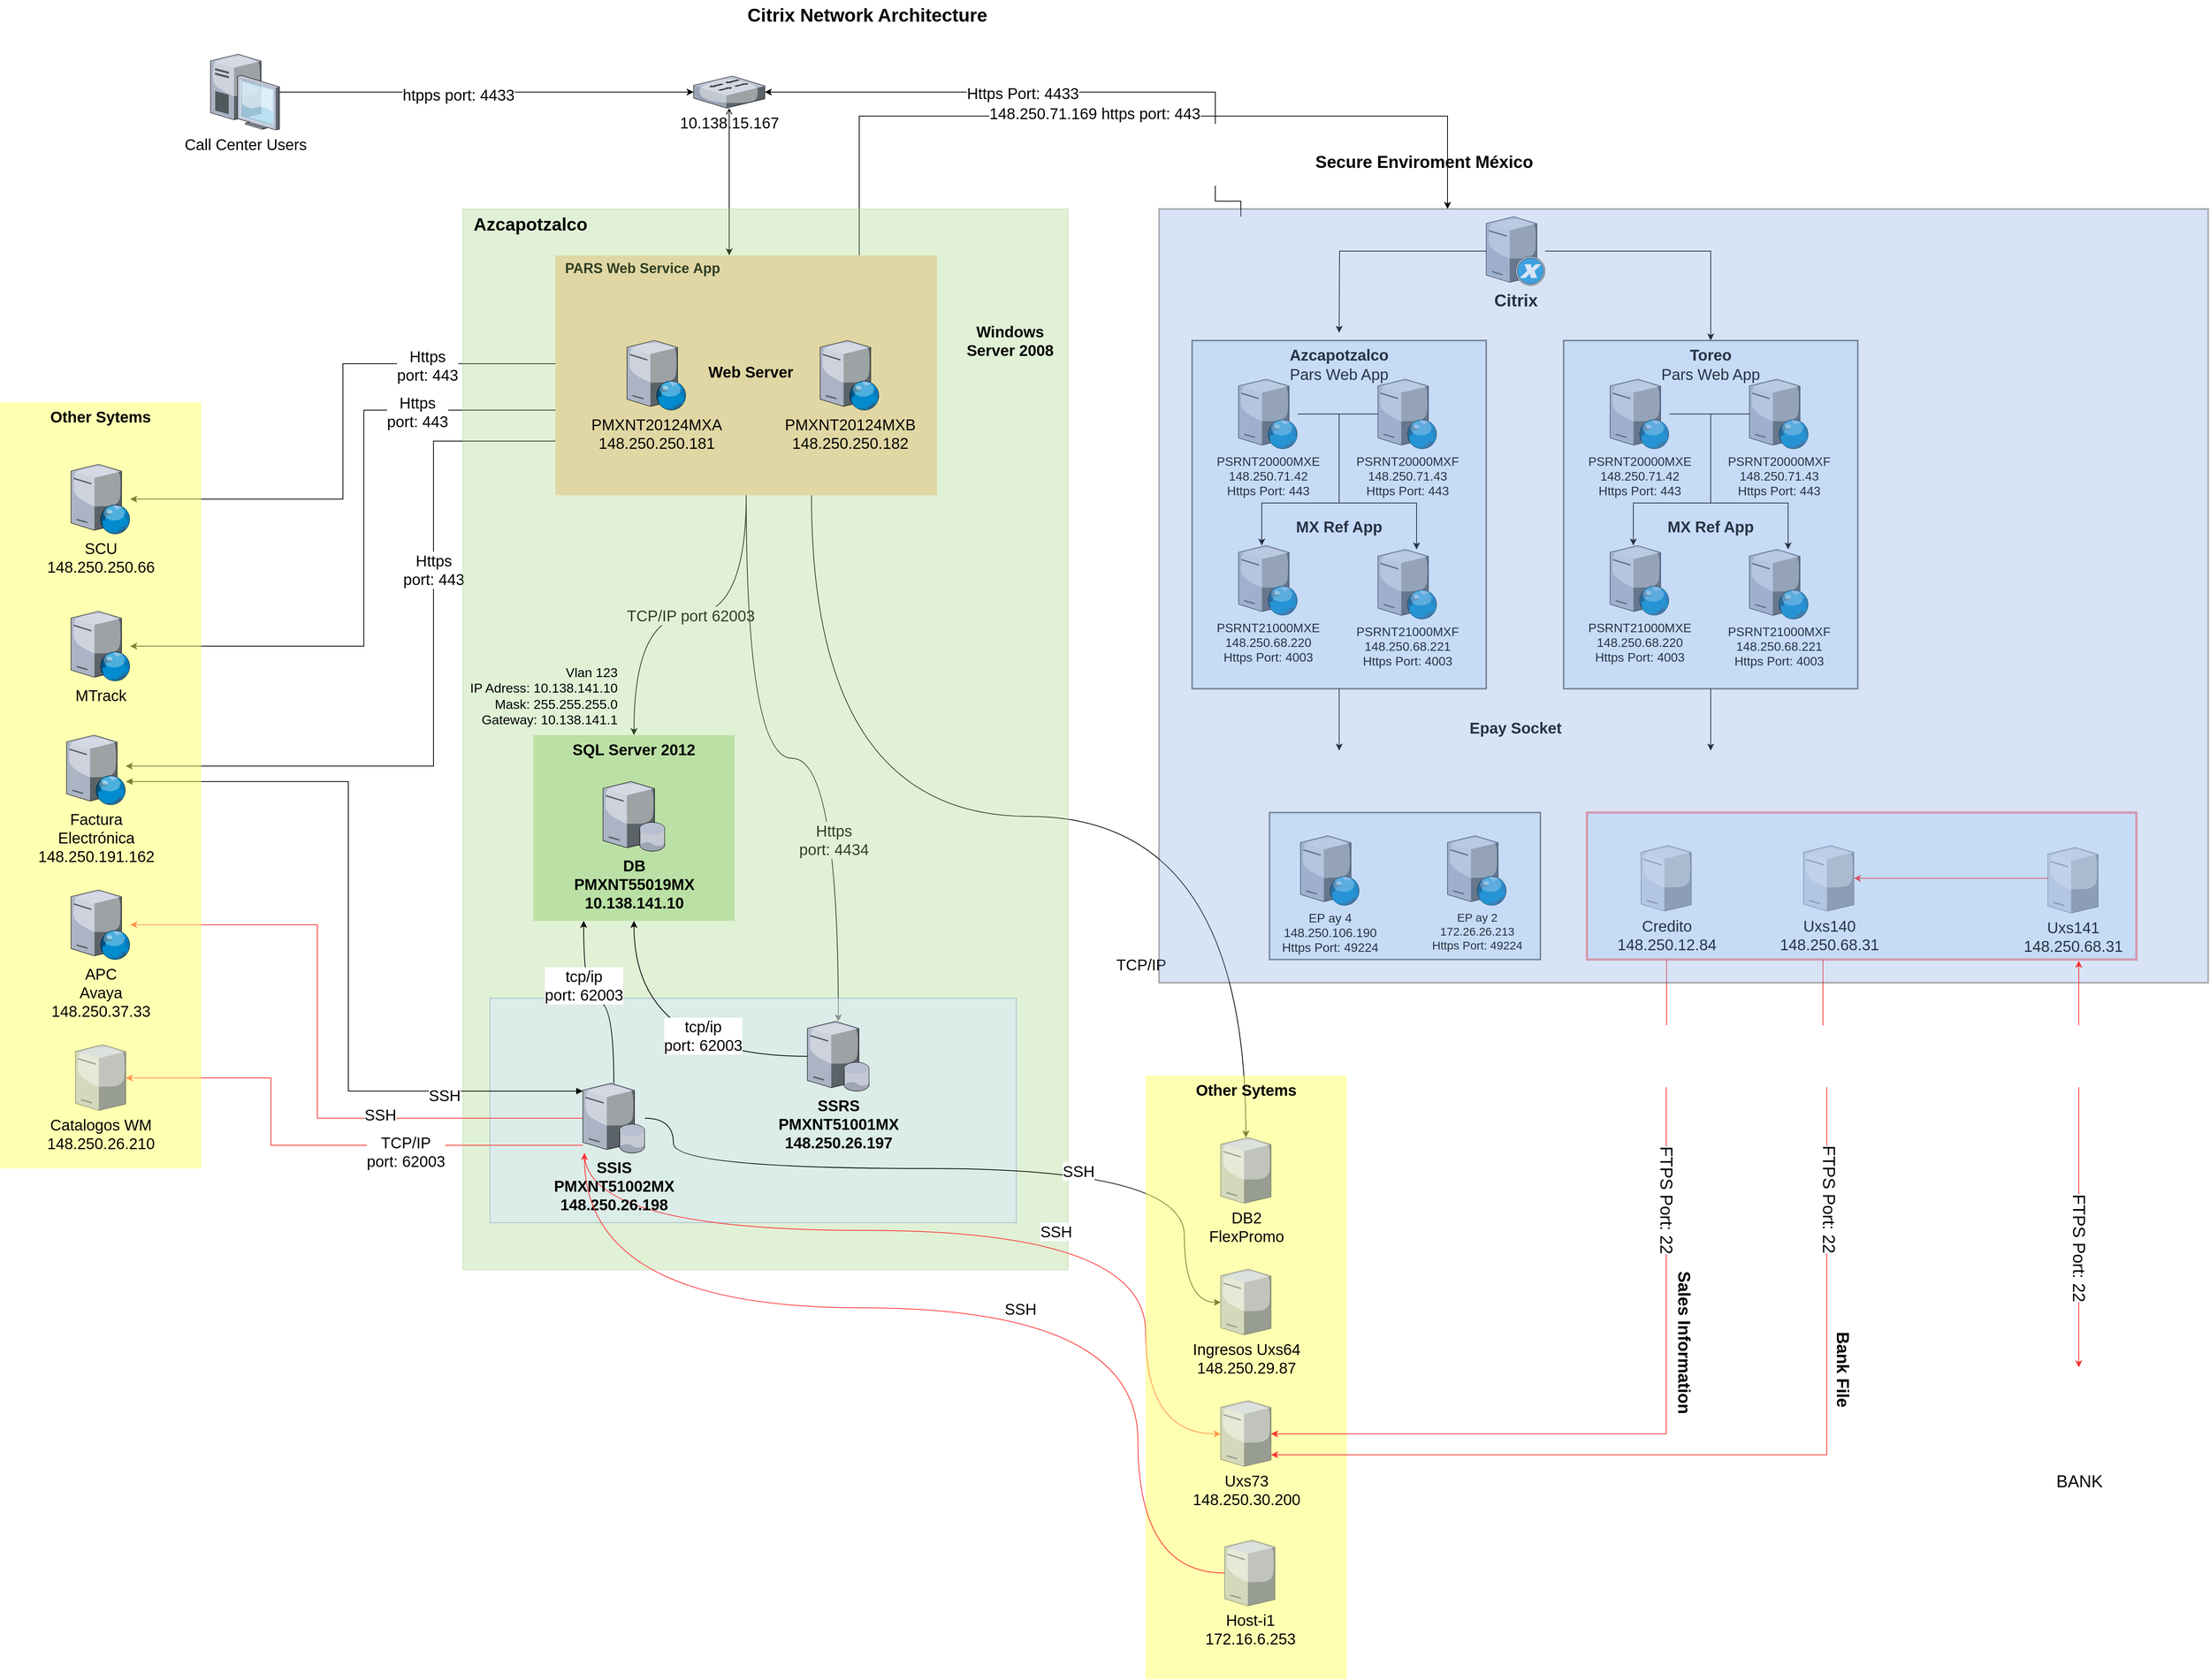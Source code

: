<mxfile version="13.7.1" type="github">
  <diagram name="Page-1" id="e3a06f82-3646-2815-327d-82caf3d4e204">
    <mxGraphModel dx="3829.5" dy="1160" grid="1" gridSize="10" guides="1" tooltips="1" connect="1" arrows="1" fold="1" page="1" pageScale="1.5" pageWidth="1169" pageHeight="826" background="none" math="0" shadow="0">
      <root>
        <mxCell id="0" style=";html=1;" />
        <mxCell id="1" style=";html=1;" parent="0" />
        <mxCell id="NW1HPPaaWauUturvedQY-13" value="TCP/IP port 62003" style="edgeStyle=orthogonalEdgeStyle;orthogonalLoop=1;jettySize=auto;html=1;fontSize=20;curved=1;" edge="1" parent="1" source="6a7d8f32e03d9370-61" target="NW1HPPaaWauUturvedQY-11">
          <mxGeometry relative="1" as="geometry" />
        </mxCell>
        <mxCell id="NW1HPPaaWauUturvedQY-23" style="edgeStyle=orthogonalEdgeStyle;curved=1;orthogonalLoop=1;jettySize=auto;html=1;fontSize=20;" edge="1" parent="1" source="6a7d8f32e03d9370-61" target="NW1HPPaaWauUturvedQY-17">
          <mxGeometry relative="1" as="geometry" />
        </mxCell>
        <mxCell id="NW1HPPaaWauUturvedQY-57" value="Https&lt;br&gt;port: 4434" style="edgeLabel;html=1;align=center;verticalAlign=middle;resizable=0;points=[];fontSize=20;" vertex="1" connectable="0" parent="NW1HPPaaWauUturvedQY-23">
          <mxGeometry x="0.41" y="-6" relative="1" as="geometry">
            <mxPoint as="offset" />
          </mxGeometry>
        </mxCell>
        <mxCell id="NW1HPPaaWauUturvedQY-29" style="edgeStyle=orthogonalEdgeStyle;curved=1;orthogonalLoop=1;jettySize=auto;html=1;fontSize=20;exitX=0.671;exitY=1;exitDx=0;exitDy=0;exitPerimeter=0;" edge="1" parent="1" source="6a7d8f32e03d9370-61" target="NW1HPPaaWauUturvedQY-25">
          <mxGeometry relative="1" as="geometry" />
        </mxCell>
        <mxCell id="NW1HPPaaWauUturvedQY-33" value="TCP/IP" style="edgeLabel;html=1;align=center;verticalAlign=middle;resizable=0;points=[];fontSize=20;" vertex="1" connectable="0" parent="NW1HPPaaWauUturvedQY-29">
          <mxGeometry x="0.208" y="-31" relative="1" as="geometry">
            <mxPoint y="160" as="offset" />
          </mxGeometry>
        </mxCell>
        <mxCell id="NW1HPPaaWauUturvedQY-45" style="edgeStyle=orthogonalEdgeStyle;orthogonalLoop=1;jettySize=auto;html=1;fontSize=20;rounded=0;" edge="1" parent="1" source="6a7d8f32e03d9370-61" target="NW1HPPaaWauUturvedQY-39">
          <mxGeometry relative="1" as="geometry">
            <Array as="points">
              <mxPoint x="253" y="500" />
              <mxPoint x="253" y="675" />
            </Array>
          </mxGeometry>
        </mxCell>
        <mxCell id="NW1HPPaaWauUturvedQY-54" value="Https&lt;br&gt;port: 443" style="edgeLabel;html=1;align=center;verticalAlign=middle;resizable=0;points=[];fontSize=20;" vertex="1" connectable="0" parent="NW1HPPaaWauUturvedQY-45">
          <mxGeometry x="-0.539" y="2" relative="1" as="geometry">
            <mxPoint x="1" as="offset" />
          </mxGeometry>
        </mxCell>
        <mxCell id="NW1HPPaaWauUturvedQY-46" style="edgeStyle=orthogonalEdgeStyle;orthogonalLoop=1;jettySize=auto;html=1;strokeColor=#000000;fontSize=20;rounded=0;" edge="1" parent="1" source="6a7d8f32e03d9370-61" target="NW1HPPaaWauUturvedQY-40">
          <mxGeometry relative="1" as="geometry">
            <Array as="points">
              <mxPoint x="280" y="560" />
              <mxPoint x="280" y="865" />
            </Array>
          </mxGeometry>
        </mxCell>
        <mxCell id="NW1HPPaaWauUturvedQY-55" value="Https&lt;br&gt;port: 443" style="edgeLabel;html=1;align=center;verticalAlign=middle;resizable=0;points=[];fontSize=20;" vertex="1" connectable="0" parent="NW1HPPaaWauUturvedQY-46">
          <mxGeometry x="-0.58" y="2" relative="1" as="geometry">
            <mxPoint x="1" as="offset" />
          </mxGeometry>
        </mxCell>
        <mxCell id="NW1HPPaaWauUturvedQY-47" style="edgeStyle=orthogonalEdgeStyle;rounded=0;orthogonalLoop=1;jettySize=auto;html=1;strokeColor=#000000;fontSize=20;" edge="1" parent="1" source="6a7d8f32e03d9370-61" target="NW1HPPaaWauUturvedQY-41">
          <mxGeometry relative="1" as="geometry">
            <Array as="points">
              <mxPoint x="370" y="600" />
              <mxPoint x="370" y="1020" />
            </Array>
          </mxGeometry>
        </mxCell>
        <mxCell id="NW1HPPaaWauUturvedQY-56" value="Https&lt;br&gt;port: 443" style="edgeLabel;html=1;align=center;verticalAlign=middle;resizable=0;points=[];fontSize=20;" vertex="1" connectable="0" parent="NW1HPPaaWauUturvedQY-47">
          <mxGeometry x="-0.338" relative="1" as="geometry">
            <mxPoint y="1" as="offset" />
          </mxGeometry>
        </mxCell>
        <mxCell id="NW1HPPaaWauUturvedQY-104" style="edgeStyle=orthogonalEdgeStyle;rounded=0;orthogonalLoop=1;jettySize=auto;html=1;startArrow=none;startFill=0;endArrow=classic;endFill=1;strokeColor=#000000;fontSize=16;" edge="1" parent="1" source="6a7d8f32e03d9370-61" target="NW1HPPaaWauUturvedQY-98">
          <mxGeometry relative="1" as="geometry">
            <Array as="points">
              <mxPoint x="920" y="180" />
              <mxPoint x="1680" y="180" />
            </Array>
          </mxGeometry>
        </mxCell>
        <mxCell id="NW1HPPaaWauUturvedQY-107" value="148.250.71.169 https port: 443" style="edgeLabel;html=1;align=center;verticalAlign=middle;resizable=0;points=[];fontSize=20;" vertex="1" connectable="0" parent="NW1HPPaaWauUturvedQY-104">
          <mxGeometry x="-0.087" y="4" relative="1" as="geometry">
            <mxPoint as="offset" />
          </mxGeometry>
        </mxCell>
        <mxCell id="6a7d8f32e03d9370-61" value="&amp;nbsp; &lt;b&gt;PARS Web Service&amp;nbsp;App&lt;/b&gt;" style="whiteSpace=wrap;html=1;fontSize=18;strokeColor=none;verticalAlign=top;align=left;opacity=50;fillColor=#FFB570;" parent="1" vertex="1">
          <mxGeometry x="527.5" y="360" width="493" height="310" as="geometry" />
        </mxCell>
        <mxCell id="6a7d8f32e03d9370-62" value="Citrix Network Architecture" style="text;strokeColor=none;fillColor=none;html=1;fontSize=24;fontStyle=1;verticalAlign=middle;align=center;" parent="1" vertex="1">
          <mxGeometry x="499" y="30" width="861" height="40" as="geometry" />
        </mxCell>
        <mxCell id="NW1HPPaaWauUturvedQY-3" style="edgeStyle=orthogonalEdgeStyle;rounded=0;orthogonalLoop=1;jettySize=auto;html=1;fontSize=20;" edge="1" parent="1" source="NW1HPPaaWauUturvedQY-1" target="NW1HPPaaWauUturvedQY-2">
          <mxGeometry relative="1" as="geometry" />
        </mxCell>
        <mxCell id="NW1HPPaaWauUturvedQY-4" value="htpps port: 4433" style="edgeLabel;html=1;align=center;verticalAlign=middle;resizable=0;points=[];fontSize=20;" vertex="1" connectable="0" parent="NW1HPPaaWauUturvedQY-3">
          <mxGeometry x="0.0" y="-37" relative="1" as="geometry">
            <mxPoint x="-37" y="-34" as="offset" />
          </mxGeometry>
        </mxCell>
        <mxCell id="NW1HPPaaWauUturvedQY-1" value="Call Center Users" style="verticalLabelPosition=bottom;aspect=fixed;html=1;verticalAlign=top;strokeColor=none;align=center;outlineConnect=0;shape=mxgraph.citrix.desktop;fontSize=20;" vertex="1" parent="1">
          <mxGeometry x="82" y="100" width="89" height="98" as="geometry" />
        </mxCell>
        <mxCell id="NW1HPPaaWauUturvedQY-59" style="edgeStyle=orthogonalEdgeStyle;rounded=0;orthogonalLoop=1;jettySize=auto;html=1;startArrow=open;startFill=0;fontSize=20;" edge="1" parent="1" source="NW1HPPaaWauUturvedQY-2" target="6a7d8f32e03d9370-61">
          <mxGeometry relative="1" as="geometry">
            <Array as="points">
              <mxPoint x="752" y="310" />
              <mxPoint x="752" y="310" />
            </Array>
          </mxGeometry>
        </mxCell>
        <mxCell id="NW1HPPaaWauUturvedQY-2" value="10.138.15.167" style="verticalLabelPosition=bottom;aspect=fixed;html=1;verticalAlign=top;strokeColor=none;align=center;outlineConnect=0;shape=mxgraph.citrix.switch;fontSize=20;" vertex="1" parent="1">
          <mxGeometry x="706" y="128.25" width="92" height="41.5" as="geometry" />
        </mxCell>
        <mxCell id="NW1HPPaaWauUturvedQY-101" style="edgeStyle=orthogonalEdgeStyle;rounded=0;orthogonalLoop=1;jettySize=auto;html=1;startArrow=none;startFill=0;endArrow=classic;endFill=1;fontSize=20;" edge="1" parent="1" source="NW1HPPaaWauUturvedQY-5" target="NW1HPPaaWauUturvedQY-2">
          <mxGeometry relative="1" as="geometry">
            <Array as="points">
              <mxPoint x="1380" y="149" />
            </Array>
          </mxGeometry>
        </mxCell>
        <mxCell id="NW1HPPaaWauUturvedQY-106" value="Https Port: 4433" style="edgeLabel;html=1;align=center;verticalAlign=middle;resizable=0;points=[];fontSize=20;" vertex="1" connectable="0" parent="NW1HPPaaWauUturvedQY-101">
          <mxGeometry x="-0.065" y="1" relative="1" as="geometry">
            <mxPoint x="1" as="offset" />
          </mxGeometry>
        </mxCell>
        <mxCell id="NW1HPPaaWauUturvedQY-102" style="edgeStyle=orthogonalEdgeStyle;rounded=0;orthogonalLoop=1;jettySize=auto;html=1;entryX=0.078;entryY=0.01;entryDx=0;entryDy=0;entryPerimeter=0;startArrow=none;startFill=0;endArrow=none;endFill=0;strokeColor=#000000;fontSize=16;" edge="1" parent="1" source="NW1HPPaaWauUturvedQY-5" target="NW1HPPaaWauUturvedQY-98">
          <mxGeometry relative="1" as="geometry" />
        </mxCell>
        <mxCell id="NW1HPPaaWauUturvedQY-5" value="" style="shape=image;html=1;verticalAlign=top;verticalLabelPosition=bottom;labelBackgroundColor=#ffffff;imageAspect=0;aspect=fixed;image=https://cdn3.iconfinder.com/data/icons/security-flat-2-1/512/wall__fire__bricks_-128.png;fontSize=20;" vertex="1" parent="1">
          <mxGeometry x="1340" y="190" width="80" height="80" as="geometry" />
        </mxCell>
        <mxCell id="NW1HPPaaWauUturvedQY-6" value="&lt;b&gt;&amp;nbsp; Azcapotzalco&lt;/b&gt;" style="whiteSpace=wrap;html=1;fontSize=23;verticalAlign=top;strokeColor=#82b366;strokeWidth=1;align=left;fillColor=#97D077;opacity=30;" vertex="1" parent="1">
          <mxGeometry x="408" y="300" width="782" height="1371" as="geometry" />
        </mxCell>
        <mxCell id="NW1HPPaaWauUturvedQY-7" value="PMXNT20124MXA&lt;br style=&quot;font-size: 20px;&quot;&gt;148.250.250.181" style="verticalLabelPosition=bottom;aspect=fixed;html=1;verticalAlign=top;strokeColor=none;align=center;outlineConnect=0;shape=mxgraph.citrix.web_server;fillColor=none;fontSize=20;" vertex="1" parent="1">
          <mxGeometry x="620" y="470" width="76.5" height="90" as="geometry" />
        </mxCell>
        <mxCell id="NW1HPPaaWauUturvedQY-8" value="PMXNT20124MXB&lt;br style=&quot;font-size: 20px;&quot;&gt;148.250.250.182" style="verticalLabelPosition=bottom;aspect=fixed;html=1;verticalAlign=top;strokeColor=none;align=center;outlineConnect=0;shape=mxgraph.citrix.web_server;fillColor=none;fontSize=20;" vertex="1" parent="1">
          <mxGeometry x="869.5" y="470" width="76.5" height="90" as="geometry" />
        </mxCell>
        <mxCell id="NW1HPPaaWauUturvedQY-9" value="Web Server" style="text;html=1;strokeColor=none;fillColor=none;align=center;verticalAlign=middle;whiteSpace=wrap;rounded=0;fontSize=20;fontStyle=1" vertex="1" parent="1">
          <mxGeometry x="720" y="500" width="120" height="20" as="geometry" />
        </mxCell>
        <mxCell id="NW1HPPaaWauUturvedQY-10" value="Windows Server 2008" style="text;html=1;strokeColor=none;fillColor=none;align=center;verticalAlign=middle;whiteSpace=wrap;rounded=0;fontSize=20;fontStyle=1" vertex="1" parent="1">
          <mxGeometry x="1040" y="460" width="150" height="20" as="geometry" />
        </mxCell>
        <mxCell id="NW1HPPaaWauUturvedQY-11" value="&lt;b&gt;&lt;font style=&quot;font-size: 20px&quot;&gt;SQL Server 2012&lt;/font&gt;&lt;/b&gt;" style="whiteSpace=wrap;html=1;fontSize=18;strokeColor=none;verticalAlign=top;align=center;fillColor=#97D077;opacity=50;" vertex="1" parent="1">
          <mxGeometry x="499" y="980" width="260" height="240" as="geometry" />
        </mxCell>
        <mxCell id="NW1HPPaaWauUturvedQY-12" value="&lt;b&gt;DB&lt;br&gt;PMXNT55019MX&lt;br&gt;10.138.141.10&lt;/b&gt;" style="verticalLabelPosition=bottom;aspect=fixed;html=1;verticalAlign=top;strokeColor=none;align=center;outlineConnect=0;shape=mxgraph.citrix.database_server;fillColor=#97D077;fontSize=20;" vertex="1" parent="1">
          <mxGeometry x="589" y="1040" width="80" height="90" as="geometry" />
        </mxCell>
        <mxCell id="NW1HPPaaWauUturvedQY-14" value="Vlan 123&lt;br style=&quot;font-size: 17px;&quot;&gt;IP Adress: 10.138.141.10&lt;br style=&quot;font-size: 17px;&quot;&gt;Mask: 255.255.255.0&lt;br style=&quot;font-size: 17px;&quot;&gt;Gateway: 10.138.141.1" style="text;html=1;strokeColor=none;fillColor=none;align=right;verticalAlign=middle;whiteSpace=wrap;rounded=0;fontSize=17;" vertex="1" parent="1">
          <mxGeometry x="360" y="920" width="250" height="20" as="geometry" />
        </mxCell>
        <mxCell id="NW1HPPaaWauUturvedQY-15" value="" style="whiteSpace=wrap;html=1;fontSize=18;strokeColor=#6c8ebf;verticalAlign=top;align=center;fillColor=#dae8fc;opacity=50;imageAspect=1;connectable=1;allowArrows=1;recursiveResize=0;expand=1;gradientDirection=north;" vertex="1" parent="1">
          <mxGeometry x="443" y="1320" width="680" height="290" as="geometry" />
        </mxCell>
        <mxCell id="NW1HPPaaWauUturvedQY-19" style="edgeStyle=orthogonalEdgeStyle;curved=1;orthogonalLoop=1;jettySize=auto;html=1;entryX=0.25;entryY=1;entryDx=0;entryDy=0;fontSize=17;" edge="1" parent="1" source="NW1HPPaaWauUturvedQY-16" target="NW1HPPaaWauUturvedQY-11">
          <mxGeometry relative="1" as="geometry" />
        </mxCell>
        <mxCell id="NW1HPPaaWauUturvedQY-20" value="tcp/ip&lt;br style=&quot;font-size: 20px;&quot;&gt;port: 62003" style="edgeLabel;html=1;align=center;verticalAlign=middle;resizable=0;points=[];fontSize=20;" vertex="1" connectable="0" parent="NW1HPPaaWauUturvedQY-19">
          <mxGeometry x="0.342" relative="1" as="geometry">
            <mxPoint y="1" as="offset" />
          </mxGeometry>
        </mxCell>
        <mxCell id="NW1HPPaaWauUturvedQY-30" style="edgeStyle=orthogonalEdgeStyle;curved=1;orthogonalLoop=1;jettySize=auto;html=1;fontSize=20;" edge="1" parent="1" source="NW1HPPaaWauUturvedQY-16" target="NW1HPPaaWauUturvedQY-26">
          <mxGeometry relative="1" as="geometry">
            <Array as="points">
              <mxPoint x="680" y="1475" />
              <mxPoint x="680" y="1540" />
              <mxPoint x="1340" y="1540" />
              <mxPoint x="1340" y="1713" />
            </Array>
          </mxGeometry>
        </mxCell>
        <mxCell id="NW1HPPaaWauUturvedQY-34" value="SSH" style="edgeLabel;html=1;align=center;verticalAlign=middle;resizable=0;points=[];fontSize=20;" vertex="1" connectable="0" parent="NW1HPPaaWauUturvedQY-30">
          <mxGeometry x="0.273" y="-3" relative="1" as="geometry">
            <mxPoint as="offset" />
          </mxGeometry>
        </mxCell>
        <mxCell id="NW1HPPaaWauUturvedQY-31" style="edgeStyle=orthogonalEdgeStyle;curved=1;orthogonalLoop=1;jettySize=auto;html=1;fontSize=20;strokeColor=#FF3333;" edge="1" parent="1" source="NW1HPPaaWauUturvedQY-16" target="NW1HPPaaWauUturvedQY-27">
          <mxGeometry relative="1" as="geometry">
            <Array as="points">
              <mxPoint x="565" y="1620" />
              <mxPoint x="1290" y="1620" />
              <mxPoint x="1290" y="1883" />
            </Array>
          </mxGeometry>
        </mxCell>
        <mxCell id="NW1HPPaaWauUturvedQY-35" value="SSH" style="edgeLabel;html=1;align=center;verticalAlign=middle;resizable=0;points=[];fontSize=20;" vertex="1" connectable="0" parent="NW1HPPaaWauUturvedQY-31">
          <mxGeometry x="0.197" y="-1" relative="1" as="geometry">
            <mxPoint as="offset" />
          </mxGeometry>
        </mxCell>
        <mxCell id="NW1HPPaaWauUturvedQY-48" style="edgeStyle=orthogonalEdgeStyle;rounded=0;orthogonalLoop=1;jettySize=auto;html=1;strokeColor=#000000;fontSize=20;startArrow=block;startFill=1;endArrow=block;endFill=1;" edge="1" parent="1" source="NW1HPPaaWauUturvedQY-16" target="NW1HPPaaWauUturvedQY-41">
          <mxGeometry relative="1" as="geometry">
            <Array as="points">
              <mxPoint x="260" y="1440" />
              <mxPoint x="260" y="1040" />
            </Array>
          </mxGeometry>
        </mxCell>
        <mxCell id="NW1HPPaaWauUturvedQY-53" value="SSH" style="edgeLabel;html=1;align=center;verticalAlign=middle;resizable=0;points=[];fontSize=20;" vertex="1" connectable="0" parent="NW1HPPaaWauUturvedQY-48">
          <mxGeometry x="-0.638" y="5" relative="1" as="geometry">
            <mxPoint as="offset" />
          </mxGeometry>
        </mxCell>
        <mxCell id="NW1HPPaaWauUturvedQY-49" style="edgeStyle=orthogonalEdgeStyle;rounded=0;orthogonalLoop=1;jettySize=auto;html=1;fontSize=20;strokeColor=#FF3333;" edge="1" parent="1" source="NW1HPPaaWauUturvedQY-16" target="NW1HPPaaWauUturvedQY-42">
          <mxGeometry relative="1" as="geometry">
            <Array as="points">
              <mxPoint x="220" y="1475" />
              <mxPoint x="220" y="1225" />
            </Array>
          </mxGeometry>
        </mxCell>
        <mxCell id="NW1HPPaaWauUturvedQY-51" value="SSH" style="edgeLabel;html=1;align=center;verticalAlign=middle;resizable=0;points=[];fontSize=20;" vertex="1" connectable="0" parent="NW1HPPaaWauUturvedQY-49">
          <mxGeometry x="-0.371" y="-5" relative="1" as="geometry">
            <mxPoint as="offset" />
          </mxGeometry>
        </mxCell>
        <mxCell id="NW1HPPaaWauUturvedQY-50" style="edgeStyle=orthogonalEdgeStyle;rounded=0;orthogonalLoop=1;jettySize=auto;html=1;fontSize=20;strokeColor=#FF3333;" edge="1" parent="1" source="NW1HPPaaWauUturvedQY-16" target="NW1HPPaaWauUturvedQY-38">
          <mxGeometry relative="1" as="geometry">
            <Array as="points">
              <mxPoint x="160" y="1510" />
              <mxPoint x="160" y="1423" />
            </Array>
          </mxGeometry>
        </mxCell>
        <mxCell id="NW1HPPaaWauUturvedQY-52" value="TCP/IP&lt;br&gt;port: 62003" style="edgeLabel;html=1;align=center;verticalAlign=middle;resizable=0;points=[];fontSize=20;" vertex="1" connectable="0" parent="NW1HPPaaWauUturvedQY-50">
          <mxGeometry x="-0.323" y="8" relative="1" as="geometry">
            <mxPoint as="offset" />
          </mxGeometry>
        </mxCell>
        <mxCell id="NW1HPPaaWauUturvedQY-16" value="&lt;b&gt;SSIS&lt;br&gt;PMXNT51002MX&lt;br&gt;148.250.26.198&lt;/b&gt;" style="verticalLabelPosition=bottom;aspect=fixed;html=1;verticalAlign=top;strokeColor=none;align=center;outlineConnect=0;shape=mxgraph.citrix.database_server;fillColor=#97D077;fontSize=20;" vertex="1" parent="1">
          <mxGeometry x="563" y="1430" width="80" height="90" as="geometry" />
        </mxCell>
        <mxCell id="NW1HPPaaWauUturvedQY-18" style="edgeStyle=orthogonalEdgeStyle;curved=1;orthogonalLoop=1;jettySize=auto;html=1;entryX=0.5;entryY=1;entryDx=0;entryDy=0;fontSize=17;" edge="1" parent="1" source="NW1HPPaaWauUturvedQY-17" target="NW1HPPaaWauUturvedQY-11">
          <mxGeometry relative="1" as="geometry" />
        </mxCell>
        <mxCell id="NW1HPPaaWauUturvedQY-21" value="tcp/ip&lt;br&gt;port: 62003" style="edgeLabel;html=1;align=center;verticalAlign=middle;resizable=0;points=[];fontSize=20;" vertex="1" connectable="0" parent="NW1HPPaaWauUturvedQY-18">
          <mxGeometry x="-0.321" y="-27" relative="1" as="geometry">
            <mxPoint as="offset" />
          </mxGeometry>
        </mxCell>
        <mxCell id="NW1HPPaaWauUturvedQY-17" value="&lt;b&gt;SSRS&lt;br&gt;PMXNT51001MX&lt;br&gt;148.250.26.197&lt;/b&gt;" style="verticalLabelPosition=bottom;aspect=fixed;html=1;verticalAlign=top;strokeColor=none;align=center;outlineConnect=0;shape=mxgraph.citrix.database_server;fillColor=#97D077;fontSize=20;" vertex="1" parent="1">
          <mxGeometry x="853" y="1350" width="80" height="90" as="geometry" />
        </mxCell>
        <mxCell id="NW1HPPaaWauUturvedQY-24" value="&lt;b&gt;&lt;font style=&quot;font-size: 20px&quot;&gt;Other Sytems&lt;br&gt;&lt;/font&gt;&lt;/b&gt;" style="whiteSpace=wrap;html=1;fontSize=18;strokeColor=none;verticalAlign=top;align=center;opacity=50;fillColor=#FFFF66;" vertex="1" parent="1">
          <mxGeometry x="1290" y="1420" width="260" height="780" as="geometry" />
        </mxCell>
        <mxCell id="NW1HPPaaWauUturvedQY-25" value="DB2&lt;br&gt;FlexPromo" style="verticalLabelPosition=bottom;aspect=fixed;html=1;verticalAlign=top;strokeColor=none;align=center;outlineConnect=0;shape=mxgraph.citrix.tower_server;fillColor=#97D077;gradientColor=none;fontSize=20;opacity=50;" vertex="1" parent="1">
          <mxGeometry x="1387" y="1500" width="65" height="85" as="geometry" />
        </mxCell>
        <mxCell id="NW1HPPaaWauUturvedQY-26" value="Ingresos Uxs64&lt;br&gt;148.250.29.87" style="verticalLabelPosition=bottom;aspect=fixed;html=1;verticalAlign=top;strokeColor=none;align=center;outlineConnect=0;shape=mxgraph.citrix.tower_server;gradientColor=none;fontSize=20;opacity=50;fillColor=#FFFF66;" vertex="1" parent="1">
          <mxGeometry x="1387" y="1670" width="65" height="85" as="geometry" />
        </mxCell>
        <mxCell id="NW1HPPaaWauUturvedQY-27" value="Uxs73&lt;br&gt;148.250.30.200" style="verticalLabelPosition=bottom;aspect=fixed;html=1;verticalAlign=top;strokeColor=none;align=center;outlineConnect=0;shape=mxgraph.citrix.tower_server;fillColor=#97D077;gradientColor=none;fontSize=20;opacity=50;" vertex="1" parent="1">
          <mxGeometry x="1387" y="1840" width="65" height="85" as="geometry" />
        </mxCell>
        <mxCell id="NW1HPPaaWauUturvedQY-32" style="edgeStyle=orthogonalEdgeStyle;orthogonalLoop=1;jettySize=auto;html=1;strokeColor=#FF3333;fontSize=20;curved=1;" edge="1" parent="1" source="NW1HPPaaWauUturvedQY-28" target="NW1HPPaaWauUturvedQY-16">
          <mxGeometry relative="1" as="geometry">
            <Array as="points">
              <mxPoint x="1280" y="2063" />
              <mxPoint x="1280" y="1720" />
              <mxPoint x="565" y="1720" />
            </Array>
          </mxGeometry>
        </mxCell>
        <mxCell id="NW1HPPaaWauUturvedQY-36" value="SSH" style="edgeLabel;html=1;align=center;verticalAlign=middle;resizable=0;points=[];fontSize=20;" vertex="1" connectable="0" parent="NW1HPPaaWauUturvedQY-32">
          <mxGeometry x="-0.115" y="1" relative="1" as="geometry">
            <mxPoint x="-1" as="offset" />
          </mxGeometry>
        </mxCell>
        <mxCell id="NW1HPPaaWauUturvedQY-28" value="Host-i1&lt;br&gt;172.16.6.253" style="verticalLabelPosition=bottom;aspect=fixed;html=1;verticalAlign=top;strokeColor=none;align=center;outlineConnect=0;shape=mxgraph.citrix.tower_server;fillColor=#97D077;gradientColor=none;fontSize=20;opacity=50;" vertex="1" parent="1">
          <mxGeometry x="1392" y="2020.25" width="65" height="85" as="geometry" />
        </mxCell>
        <mxCell id="NW1HPPaaWauUturvedQY-37" value="&lt;b&gt;&lt;font style=&quot;font-size: 20px&quot;&gt;Other Sytems&lt;br&gt;&lt;/font&gt;&lt;/b&gt;" style="whiteSpace=wrap;html=1;fontSize=18;strokeColor=none;verticalAlign=top;align=center;opacity=50;fillColor=#FFFF66;" vertex="1" parent="1">
          <mxGeometry x="-190" y="550" width="260" height="990" as="geometry" />
        </mxCell>
        <mxCell id="NW1HPPaaWauUturvedQY-38" value="Catalogos WM&lt;br&gt;148.250.26.210" style="verticalLabelPosition=bottom;aspect=fixed;html=1;verticalAlign=top;strokeColor=none;align=center;outlineConnect=0;shape=mxgraph.citrix.tower_server;fillColor=#97D077;gradientColor=none;fontSize=20;opacity=50;" vertex="1" parent="1">
          <mxGeometry x="-92.5" y="1380" width="65" height="85" as="geometry" />
        </mxCell>
        <mxCell id="NW1HPPaaWauUturvedQY-39" value="SCU&lt;br style=&quot;font-size: 20px;&quot;&gt;148.250.250.66" style="verticalLabelPosition=bottom;aspect=fixed;html=1;verticalAlign=top;strokeColor=none;align=center;outlineConnect=0;shape=mxgraph.citrix.web_server;fillColor=none;fontSize=20;" vertex="1" parent="1">
          <mxGeometry x="-98.25" y="630" width="76.5" height="90" as="geometry" />
        </mxCell>
        <mxCell id="NW1HPPaaWauUturvedQY-40" value="MTrack" style="verticalLabelPosition=bottom;aspect=fixed;html=1;verticalAlign=top;strokeColor=none;align=center;outlineConnect=0;shape=mxgraph.citrix.web_server;fillColor=none;fontSize=20;" vertex="1" parent="1">
          <mxGeometry x="-98.25" y="820" width="76.5" height="90" as="geometry" />
        </mxCell>
        <mxCell id="NW1HPPaaWauUturvedQY-41" value="Factura&lt;br style=&quot;font-size: 20px;&quot;&gt;Electrónica&lt;br style=&quot;font-size: 20px;&quot;&gt;148.250.191.162" style="verticalLabelPosition=bottom;aspect=fixed;html=1;verticalAlign=top;strokeColor=none;align=center;outlineConnect=0;shape=mxgraph.citrix.web_server;fillColor=none;fontSize=20;" vertex="1" parent="1">
          <mxGeometry x="-104" y="980" width="76.5" height="90" as="geometry" />
        </mxCell>
        <mxCell id="NW1HPPaaWauUturvedQY-42" value="APC&lt;br style=&quot;font-size: 20px;&quot;&gt;Avaya&lt;br style=&quot;font-size: 20px;&quot;&gt;148.250.37.33" style="verticalLabelPosition=bottom;aspect=fixed;html=1;verticalAlign=top;strokeColor=none;align=center;outlineConnect=0;shape=mxgraph.citrix.web_server;fillColor=none;fontSize=20;" vertex="1" parent="1">
          <mxGeometry x="-98.25" y="1180" width="76.5" height="90" as="geometry" />
        </mxCell>
        <mxCell id="NW1HPPaaWauUturvedQY-86" style="edgeStyle=orthogonalEdgeStyle;rounded=0;orthogonalLoop=1;jettySize=auto;html=1;startArrow=none;startFill=0;endArrow=classic;endFill=1;strokeColor=#000000;fontSize=16;" edge="1" parent="1" source="NW1HPPaaWauUturvedQY-60">
          <mxGeometry relative="1" as="geometry">
            <mxPoint x="1540" y="1000" as="targetPoint" />
          </mxGeometry>
        </mxCell>
        <mxCell id="NW1HPPaaWauUturvedQY-60" value="&lt;font style=&quot;font-size: 20px&quot;&gt;&lt;b&gt;Azcapotzalco&lt;/b&gt;&lt;br&gt;Pars Web App&lt;br&gt;&lt;/font&gt;" style="whiteSpace=wrap;html=1;fontSize=18;verticalAlign=top;align=center;opacity=50;fillColor=#CCE5FF;strokeWidth=2;" vertex="1" parent="1">
          <mxGeometry x="1350" y="470" width="380" height="450" as="geometry" />
        </mxCell>
        <mxCell id="NW1HPPaaWauUturvedQY-62" value="&lt;b&gt;&lt;font style=&quot;font-size: 20px&quot;&gt;&lt;br&gt;&lt;/font&gt;&lt;/b&gt;" style="whiteSpace=wrap;html=1;fontSize=18;verticalAlign=top;align=center;opacity=50;fillColor=#CCE5FF;strokeWidth=2;" vertex="1" parent="1">
          <mxGeometry x="1450" y="1080" width="350" height="190" as="geometry" />
        </mxCell>
        <mxCell id="NW1HPPaaWauUturvedQY-116" style="edgeStyle=orthogonalEdgeStyle;rounded=0;orthogonalLoop=1;jettySize=auto;html=1;startArrow=none;startFill=0;endArrow=none;endFill=0;strokeColor=#FF3333;fontSize=22;" edge="1" parent="1" source="NW1HPPaaWauUturvedQY-63" target="NW1HPPaaWauUturvedQY-110">
          <mxGeometry relative="1" as="geometry">
            <Array as="points">
              <mxPoint x="2165" y="1300" />
              <mxPoint x="2165" y="1300" />
            </Array>
          </mxGeometry>
        </mxCell>
        <mxCell id="NW1HPPaaWauUturvedQY-117" style="edgeStyle=orthogonalEdgeStyle;rounded=0;orthogonalLoop=1;jettySize=auto;html=1;startArrow=none;startFill=0;endArrow=none;endFill=0;strokeColor=#FF3333;fontSize=22;" edge="1" parent="1" source="NW1HPPaaWauUturvedQY-63" target="NW1HPPaaWauUturvedQY-100">
          <mxGeometry relative="1" as="geometry">
            <Array as="points">
              <mxPoint x="1963" y="1313" />
              <mxPoint x="1963" y="1313" />
            </Array>
          </mxGeometry>
        </mxCell>
        <mxCell id="NW1HPPaaWauUturvedQY-63" value="&lt;b&gt;&lt;font style=&quot;font-size: 20px&quot;&gt;&lt;br&gt;&lt;/font&gt;&lt;/b&gt;" style="whiteSpace=wrap;html=1;fontSize=18;verticalAlign=top;align=center;opacity=50;fillColor=#CCE5FF;strokeColor=#FF3333;strokeWidth=3;" vertex="1" parent="1">
          <mxGeometry x="1860" y="1080" width="710" height="190" as="geometry" />
        </mxCell>
        <mxCell id="NW1HPPaaWauUturvedQY-90" style="edgeStyle=orthogonalEdgeStyle;rounded=0;orthogonalLoop=1;jettySize=auto;html=1;startArrow=none;startFill=0;endArrow=classic;endFill=1;strokeColor=#000000;fontSize=20;" edge="1" parent="1" source="NW1HPPaaWauUturvedQY-64">
          <mxGeometry relative="1" as="geometry">
            <mxPoint x="1540" y="460" as="targetPoint" />
          </mxGeometry>
        </mxCell>
        <mxCell id="NW1HPPaaWauUturvedQY-91" style="edgeStyle=orthogonalEdgeStyle;rounded=0;orthogonalLoop=1;jettySize=auto;html=1;entryX=0.5;entryY=0;entryDx=0;entryDy=0;startArrow=none;startFill=0;endArrow=classic;endFill=1;strokeColor=#000000;fontSize=20;" edge="1" parent="1" source="NW1HPPaaWauUturvedQY-64" target="NW1HPPaaWauUturvedQY-77">
          <mxGeometry relative="1" as="geometry" />
        </mxCell>
        <mxCell id="NW1HPPaaWauUturvedQY-64" value="Citrix" style="verticalLabelPosition=bottom;aspect=fixed;html=1;verticalAlign=top;strokeColor=none;align=center;outlineConnect=0;shape=mxgraph.citrix.xencenter;fillColor=#CCE5FF;gradientColor=none;fontSize=22;fontStyle=1" vertex="1" parent="1">
          <mxGeometry x="1730" y="310" width="76" height="89" as="geometry" />
        </mxCell>
        <mxCell id="NW1HPPaaWauUturvedQY-70" style="edgeStyle=orthogonalEdgeStyle;rounded=0;orthogonalLoop=1;jettySize=auto;html=1;startArrow=none;startFill=0;endArrow=none;endFill=0;strokeColor=#000000;fontSize=22;" edge="1" parent="1" source="NW1HPPaaWauUturvedQY-66" target="NW1HPPaaWauUturvedQY-67">
          <mxGeometry relative="1" as="geometry" />
        </mxCell>
        <mxCell id="NW1HPPaaWauUturvedQY-71" style="edgeStyle=orthogonalEdgeStyle;rounded=0;orthogonalLoop=1;jettySize=auto;html=1;startArrow=none;startFill=0;endArrow=classic;endFill=1;strokeColor=#000000;fontSize=22;" edge="1" parent="1" source="NW1HPPaaWauUturvedQY-66" target="NW1HPPaaWauUturvedQY-68">
          <mxGeometry relative="1" as="geometry">
            <Array as="points">
              <mxPoint x="1540" y="565" />
              <mxPoint x="1540" y="680" />
              <mxPoint x="1440" y="680" />
            </Array>
          </mxGeometry>
        </mxCell>
        <mxCell id="NW1HPPaaWauUturvedQY-66" value="PSRNT20000MXE&lt;br style=&quot;font-size: 16px;&quot;&gt;148.250.71.42&lt;br style=&quot;font-size: 16px;&quot;&gt;Https Port: 443" style="verticalLabelPosition=bottom;aspect=fixed;html=1;verticalAlign=top;strokeColor=none;align=center;outlineConnect=0;shape=mxgraph.citrix.web_server;fillColor=#CCE5FF;gradientColor=none;fontSize=16;" vertex="1" parent="1">
          <mxGeometry x="1410" y="520" width="76.5" height="90" as="geometry" />
        </mxCell>
        <mxCell id="NW1HPPaaWauUturvedQY-72" style="edgeStyle=orthogonalEdgeStyle;rounded=0;orthogonalLoop=1;jettySize=auto;html=1;startArrow=none;startFill=0;endArrow=classic;endFill=1;strokeColor=#000000;fontSize=22;" edge="1" parent="1" source="NW1HPPaaWauUturvedQY-67" target="NW1HPPaaWauUturvedQY-69">
          <mxGeometry relative="1" as="geometry">
            <Array as="points">
              <mxPoint x="1540" y="565" />
              <mxPoint x="1540" y="680" />
              <mxPoint x="1640" y="680" />
            </Array>
          </mxGeometry>
        </mxCell>
        <mxCell id="NW1HPPaaWauUturvedQY-67" value="&lt;span style=&quot;font-size: 16px;&quot;&gt;PSRNT20000MXF&lt;br style=&quot;font-size: 16px;&quot;&gt;&lt;/span&gt;&lt;span style=&quot;font-size: 16px;&quot;&gt;148.250.71.43&lt;/span&gt;&lt;br style=&quot;font-size: 16px;&quot;&gt;&lt;span style=&quot;font-size: 16px;&quot;&gt;Https Port: 443&lt;/span&gt;" style="verticalLabelPosition=bottom;aspect=fixed;html=1;verticalAlign=top;strokeColor=none;align=center;outlineConnect=0;shape=mxgraph.citrix.web_server;fillColor=#CCE5FF;gradientColor=none;fontSize=16;" vertex="1" parent="1">
          <mxGeometry x="1590" y="520" width="76.5" height="90" as="geometry" />
        </mxCell>
        <mxCell id="NW1HPPaaWauUturvedQY-68" value="&lt;span style=&quot;font-size: 16px;&quot;&gt;PSRNT21000MXE&lt;/span&gt;&lt;br style=&quot;font-size: 16px;&quot;&gt;&lt;span style=&quot;font-size: 16px;&quot;&gt;148.250.68.220&lt;/span&gt;&lt;br style=&quot;font-size: 16px;&quot;&gt;&lt;span style=&quot;font-size: 16px;&quot;&gt;Https Port: 4003&lt;/span&gt;" style="verticalLabelPosition=bottom;aspect=fixed;html=1;verticalAlign=top;strokeColor=none;align=center;outlineConnect=0;shape=mxgraph.citrix.web_server;fillColor=#CCE5FF;gradientColor=none;fontSize=16;" vertex="1" parent="1">
          <mxGeometry x="1410" y="735" width="76.5" height="90" as="geometry" />
        </mxCell>
        <mxCell id="NW1HPPaaWauUturvedQY-69" value="&lt;span style=&quot;font-size: 16px;&quot;&gt;PSRNT21000MXF&lt;/span&gt;&lt;br style=&quot;font-size: 16px;&quot;&gt;&lt;span style=&quot;font-size: 16px;&quot;&gt;148.250.68.221&lt;/span&gt;&lt;br style=&quot;font-size: 16px;&quot;&gt;&lt;span style=&quot;font-size: 16px;&quot;&gt;Https Port: 4003&lt;/span&gt;" style="verticalLabelPosition=bottom;aspect=fixed;html=1;verticalAlign=top;strokeColor=none;align=center;outlineConnect=0;shape=mxgraph.citrix.web_server;fillColor=#CCE5FF;gradientColor=none;fontSize=16;" vertex="1" parent="1">
          <mxGeometry x="1590" y="740" width="76.5" height="90" as="geometry" />
        </mxCell>
        <mxCell id="NW1HPPaaWauUturvedQY-73" value="MX Ref App" style="text;html=1;strokeColor=none;fillColor=none;align=center;verticalAlign=middle;whiteSpace=wrap;rounded=0;fontSize=20;fontStyle=1" vertex="1" parent="1">
          <mxGeometry x="1470" y="700" width="140" height="20" as="geometry" />
        </mxCell>
        <mxCell id="NW1HPPaaWauUturvedQY-87" style="edgeStyle=orthogonalEdgeStyle;rounded=0;orthogonalLoop=1;jettySize=auto;html=1;startArrow=none;startFill=0;endArrow=classic;endFill=1;strokeColor=#000000;fontSize=16;" edge="1" parent="1" source="NW1HPPaaWauUturvedQY-77">
          <mxGeometry relative="1" as="geometry">
            <mxPoint x="2020" y="1000" as="targetPoint" />
          </mxGeometry>
        </mxCell>
        <mxCell id="NW1HPPaaWauUturvedQY-77" value="&lt;font style=&quot;font-size: 20px&quot;&gt;&lt;b&gt;Toreo&lt;/b&gt;&lt;br&gt;Pars Web App&lt;br&gt;&lt;/font&gt;" style="whiteSpace=wrap;html=1;fontSize=18;verticalAlign=top;align=center;opacity=50;fillColor=#CCE5FF;strokeWidth=2;" vertex="1" parent="1">
          <mxGeometry x="1830" y="470" width="380" height="450" as="geometry" />
        </mxCell>
        <mxCell id="NW1HPPaaWauUturvedQY-78" style="edgeStyle=orthogonalEdgeStyle;rounded=0;orthogonalLoop=1;jettySize=auto;html=1;startArrow=none;startFill=0;endArrow=none;endFill=0;strokeColor=#000000;fontSize=22;" edge="1" parent="1" source="NW1HPPaaWauUturvedQY-80" target="NW1HPPaaWauUturvedQY-82">
          <mxGeometry relative="1" as="geometry" />
        </mxCell>
        <mxCell id="NW1HPPaaWauUturvedQY-79" style="edgeStyle=orthogonalEdgeStyle;rounded=0;orthogonalLoop=1;jettySize=auto;html=1;startArrow=none;startFill=0;endArrow=classic;endFill=1;strokeColor=#000000;fontSize=22;" edge="1" parent="1" source="NW1HPPaaWauUturvedQY-80" target="NW1HPPaaWauUturvedQY-83">
          <mxGeometry relative="1" as="geometry">
            <Array as="points">
              <mxPoint x="2020" y="565" />
              <mxPoint x="2020" y="680" />
              <mxPoint x="1920" y="680" />
            </Array>
          </mxGeometry>
        </mxCell>
        <mxCell id="NW1HPPaaWauUturvedQY-80" value="PSRNT20000MXE&lt;br style=&quot;font-size: 16px;&quot;&gt;148.250.71.42&lt;br style=&quot;font-size: 16px;&quot;&gt;Https Port: 443" style="verticalLabelPosition=bottom;aspect=fixed;html=1;verticalAlign=top;strokeColor=none;align=center;outlineConnect=0;shape=mxgraph.citrix.web_server;fillColor=#CCE5FF;gradientColor=none;fontSize=16;" vertex="1" parent="1">
          <mxGeometry x="1890" y="520" width="76.5" height="90" as="geometry" />
        </mxCell>
        <mxCell id="NW1HPPaaWauUturvedQY-81" style="edgeStyle=orthogonalEdgeStyle;rounded=0;orthogonalLoop=1;jettySize=auto;html=1;startArrow=none;startFill=0;endArrow=classic;endFill=1;strokeColor=#000000;fontSize=22;" edge="1" parent="1" source="NW1HPPaaWauUturvedQY-82" target="NW1HPPaaWauUturvedQY-84">
          <mxGeometry relative="1" as="geometry">
            <Array as="points">
              <mxPoint x="2020" y="565" />
              <mxPoint x="2020" y="680" />
              <mxPoint x="2120" y="680" />
            </Array>
          </mxGeometry>
        </mxCell>
        <mxCell id="NW1HPPaaWauUturvedQY-82" value="&lt;span style=&quot;font-size: 16px;&quot;&gt;PSRNT20000MXF&lt;br style=&quot;font-size: 16px;&quot;&gt;&lt;/span&gt;&lt;span style=&quot;font-size: 16px;&quot;&gt;148.250.71.43&lt;/span&gt;&lt;br style=&quot;font-size: 16px;&quot;&gt;&lt;span style=&quot;font-size: 16px;&quot;&gt;Https Port: 443&lt;/span&gt;" style="verticalLabelPosition=bottom;aspect=fixed;html=1;verticalAlign=top;strokeColor=none;align=center;outlineConnect=0;shape=mxgraph.citrix.web_server;fillColor=#CCE5FF;gradientColor=none;fontSize=16;" vertex="1" parent="1">
          <mxGeometry x="2070" y="520" width="76.5" height="90" as="geometry" />
        </mxCell>
        <mxCell id="NW1HPPaaWauUturvedQY-83" value="&lt;span style=&quot;font-size: 16px;&quot;&gt;PSRNT21000MXE&lt;/span&gt;&lt;br style=&quot;font-size: 16px;&quot;&gt;&lt;span style=&quot;font-size: 16px;&quot;&gt;148.250.68.220&lt;/span&gt;&lt;br style=&quot;font-size: 16px;&quot;&gt;&lt;span style=&quot;font-size: 16px;&quot;&gt;Https Port: 4003&lt;/span&gt;" style="verticalLabelPosition=bottom;aspect=fixed;html=1;verticalAlign=top;strokeColor=none;align=center;outlineConnect=0;shape=mxgraph.citrix.web_server;fillColor=#CCE5FF;gradientColor=none;fontSize=16;" vertex="1" parent="1">
          <mxGeometry x="1890" y="735" width="76.5" height="90" as="geometry" />
        </mxCell>
        <mxCell id="NW1HPPaaWauUturvedQY-84" value="&lt;span style=&quot;font-size: 16px;&quot;&gt;PSRNT21000MXF&lt;/span&gt;&lt;br style=&quot;font-size: 16px;&quot;&gt;&lt;span style=&quot;font-size: 16px;&quot;&gt;148.250.68.221&lt;/span&gt;&lt;br style=&quot;font-size: 16px;&quot;&gt;&lt;span style=&quot;font-size: 16px;&quot;&gt;Https Port: 4003&lt;/span&gt;" style="verticalLabelPosition=bottom;aspect=fixed;html=1;verticalAlign=top;strokeColor=none;align=center;outlineConnect=0;shape=mxgraph.citrix.web_server;fillColor=#CCE5FF;gradientColor=none;fontSize=16;" vertex="1" parent="1">
          <mxGeometry x="2070" y="740" width="76.5" height="90" as="geometry" />
        </mxCell>
        <mxCell id="NW1HPPaaWauUturvedQY-85" value="MX Ref App" style="text;html=1;strokeColor=none;fillColor=none;align=center;verticalAlign=middle;whiteSpace=wrap;rounded=0;fontSize=20;fontStyle=1" vertex="1" parent="1">
          <mxGeometry x="1950" y="700" width="140" height="20" as="geometry" />
        </mxCell>
        <mxCell id="NW1HPPaaWauUturvedQY-89" value="Epay Socket" style="text;html=1;strokeColor=none;fillColor=none;align=center;verticalAlign=middle;whiteSpace=wrap;rounded=0;fontSize=20;fontStyle=1" vertex="1" parent="1">
          <mxGeometry x="1685" y="960" width="166" height="20" as="geometry" />
        </mxCell>
        <mxCell id="NW1HPPaaWauUturvedQY-92" value="EP ay 4&lt;br style=&quot;font-size: 16px;&quot;&gt;148.250.106.190&lt;br style=&quot;font-size: 16px;&quot;&gt;Https Port: 49224&lt;br style=&quot;font-size: 16px;&quot;&gt;" style="verticalLabelPosition=bottom;aspect=fixed;html=1;verticalAlign=top;strokeColor=none;align=center;outlineConnect=0;shape=mxgraph.citrix.web_server;fillColor=#CCE5FF;gradientColor=none;fontSize=16;" vertex="1" parent="1">
          <mxGeometry x="1490" y="1110" width="76.5" height="90" as="geometry" />
        </mxCell>
        <mxCell id="NW1HPPaaWauUturvedQY-93" value="EP ay 2&lt;br style=&quot;font-size: 15px;&quot;&gt;172.26.26.213&lt;br style=&quot;font-size: 15px;&quot;&gt;Https Port: 49224" style="verticalLabelPosition=bottom;aspect=fixed;html=1;verticalAlign=top;strokeColor=none;align=center;outlineConnect=0;shape=mxgraph.citrix.web_server;fillColor=#CCE5FF;gradientColor=none;fontSize=15;" vertex="1" parent="1">
          <mxGeometry x="1680" y="1110" width="76.5" height="90" as="geometry" />
        </mxCell>
        <mxCell id="NW1HPPaaWauUturvedQY-94" value="Credito&lt;br&gt;148.250.12.84" style="verticalLabelPosition=bottom;aspect=fixed;html=1;verticalAlign=top;strokeColor=none;align=center;outlineConnect=0;shape=mxgraph.citrix.tower_server;fillColor=#97D077;gradientColor=none;fontSize=20;opacity=50;" vertex="1" parent="1">
          <mxGeometry x="1930" y="1122.5" width="65" height="85" as="geometry" />
        </mxCell>
        <mxCell id="NW1HPPaaWauUturvedQY-95" value="Uxs140&lt;br&gt;148.250.68.31" style="verticalLabelPosition=bottom;aspect=fixed;html=1;verticalAlign=top;strokeColor=none;align=center;outlineConnect=0;shape=mxgraph.citrix.tower_server;fillColor=#97D077;gradientColor=none;fontSize=20;opacity=50;" vertex="1" parent="1">
          <mxGeometry x="2140" y="1122.5" width="65" height="85" as="geometry" />
        </mxCell>
        <mxCell id="NW1HPPaaWauUturvedQY-97" style="edgeStyle=orthogonalEdgeStyle;rounded=0;orthogonalLoop=1;jettySize=auto;html=1;startArrow=none;startFill=0;endArrow=classic;endFill=1;fontSize=20;strokeColor=#FF3333;" edge="1" parent="1" source="NW1HPPaaWauUturvedQY-96" target="NW1HPPaaWauUturvedQY-95">
          <mxGeometry relative="1" as="geometry">
            <Array as="points">
              <mxPoint x="2390" y="1165" />
              <mxPoint x="2390" y="1165" />
            </Array>
          </mxGeometry>
        </mxCell>
        <mxCell id="NW1HPPaaWauUturvedQY-96" value="Uxs141&lt;br&gt;148.250.68.31" style="verticalLabelPosition=bottom;aspect=fixed;html=1;verticalAlign=top;strokeColor=none;align=center;outlineConnect=0;shape=mxgraph.citrix.tower_server;fillColor=#97D077;gradientColor=none;fontSize=20;opacity=50;" vertex="1" parent="1">
          <mxGeometry x="2455.5" y="1125" width="65" height="85" as="geometry" />
        </mxCell>
        <mxCell id="NW1HPPaaWauUturvedQY-98" value="&lt;font style=&quot;font-size: 20px&quot;&gt;&lt;br&gt;&lt;/font&gt;" style="whiteSpace=wrap;html=1;fontSize=18;verticalAlign=top;align=center;opacity=30;strokeWidth=2;fillColor=#7EA6E0;" vertex="1" parent="1">
          <mxGeometry x="1307.25" y="300" width="1355.5" height="1000" as="geometry" />
        </mxCell>
        <mxCell id="NW1HPPaaWauUturvedQY-119" style="edgeStyle=orthogonalEdgeStyle;rounded=0;orthogonalLoop=1;jettySize=auto;html=1;startArrow=none;startFill=0;endArrow=classic;endFill=1;strokeColor=#FF3333;fontSize=22;" edge="1" parent="1" source="NW1HPPaaWauUturvedQY-100" target="NW1HPPaaWauUturvedQY-27">
          <mxGeometry relative="1" as="geometry">
            <Array as="points">
              <mxPoint x="1963" y="1883" />
            </Array>
          </mxGeometry>
        </mxCell>
        <mxCell id="NW1HPPaaWauUturvedQY-121" value="FTPS Port: 22" style="edgeLabel;html=1;align=center;verticalAlign=middle;resizable=0;points=[];fontSize=22;rotation=90;" vertex="1" connectable="0" parent="NW1HPPaaWauUturvedQY-119">
          <mxGeometry x="-0.653" y="5" relative="1" as="geometry">
            <mxPoint x="-5" y="-21" as="offset" />
          </mxGeometry>
        </mxCell>
        <mxCell id="NW1HPPaaWauUturvedQY-100" value="" style="shape=image;html=1;verticalAlign=top;verticalLabelPosition=bottom;labelBackgroundColor=#ffffff;imageAspect=0;aspect=fixed;image=https://cdn3.iconfinder.com/data/icons/security-flat-2-1/512/wall__fire__bricks_-128.png;fontSize=20;" vertex="1" parent="1">
          <mxGeometry x="1922.5" y="1355" width="80" height="80" as="geometry" />
        </mxCell>
        <mxCell id="NW1HPPaaWauUturvedQY-108" value="Secure Enviroment México" style="text;html=1;strokeColor=none;fillColor=none;align=center;verticalAlign=middle;whiteSpace=wrap;rounded=0;fontSize=22;opacity=30;fontStyle=1" vertex="1" parent="1">
          <mxGeometry x="1490" y="230" width="320" height="20" as="geometry" />
        </mxCell>
        <mxCell id="NW1HPPaaWauUturvedQY-109" value="BANK" style="shape=image;html=1;verticalAlign=top;verticalLabelPosition=bottom;labelBackgroundColor=#ffffff;imageAspect=0;aspect=fixed;image=https://cdn4.iconfinder.com/data/icons/modern-education-and-knowledge-power-1/512/481_university_bank_campus_court-128.png;strokeColor=#000000;strokeWidth=2;fillColor=#7EA6E0;gradientColor=none;fontSize=22;align=center;" vertex="1" parent="1">
          <mxGeometry x="2431.5" y="1797" width="128" height="128" as="geometry" />
        </mxCell>
        <mxCell id="NW1HPPaaWauUturvedQY-120" style="edgeStyle=orthogonalEdgeStyle;rounded=0;orthogonalLoop=1;jettySize=auto;html=1;startArrow=none;startFill=0;endArrow=classic;endFill=1;strokeColor=#FF3333;fontSize=22;" edge="1" parent="1" source="NW1HPPaaWauUturvedQY-110" target="NW1HPPaaWauUturvedQY-27">
          <mxGeometry relative="1" as="geometry">
            <Array as="points">
              <mxPoint x="2170" y="1910" />
            </Array>
          </mxGeometry>
        </mxCell>
        <mxCell id="NW1HPPaaWauUturvedQY-128" value="FTPS Port: 22" style="edgeLabel;html=1;align=center;verticalAlign=middle;resizable=0;points=[];fontSize=22;rotation=90;" vertex="1" connectable="0" parent="NW1HPPaaWauUturvedQY-120">
          <mxGeometry x="-0.86" y="-1" relative="1" as="geometry">
            <mxPoint x="3.4" y="61" as="offset" />
          </mxGeometry>
        </mxCell>
        <mxCell id="NW1HPPaaWauUturvedQY-110" value="" style="shape=image;html=1;verticalAlign=top;verticalLabelPosition=bottom;labelBackgroundColor=#ffffff;imageAspect=0;aspect=fixed;image=https://cdn3.iconfinder.com/data/icons/security-flat-2-1/512/wall__fire__bricks_-128.png;fontSize=20;" vertex="1" parent="1">
          <mxGeometry x="2125" y="1355" width="80" height="80" as="geometry" />
        </mxCell>
        <mxCell id="NW1HPPaaWauUturvedQY-112" style="edgeStyle=orthogonalEdgeStyle;rounded=0;orthogonalLoop=1;jettySize=auto;html=1;startArrow=none;startFill=0;endArrow=classic;endFill=1;fontSize=22;strokeColor=#FF3333;" edge="1" parent="1" source="NW1HPPaaWauUturvedQY-111" target="NW1HPPaaWauUturvedQY-109">
          <mxGeometry relative="1" as="geometry" />
        </mxCell>
        <mxCell id="NW1HPPaaWauUturvedQY-123" value="FTPS Port: 22" style="edgeLabel;html=1;align=center;verticalAlign=middle;resizable=0;points=[];fontSize=22;rotation=90;" vertex="1" connectable="0" parent="NW1HPPaaWauUturvedQY-112">
          <mxGeometry x="0.295" y="4" relative="1" as="geometry">
            <mxPoint x="-4" y="-27" as="offset" />
          </mxGeometry>
        </mxCell>
        <mxCell id="NW1HPPaaWauUturvedQY-115" style="edgeStyle=orthogonalEdgeStyle;rounded=0;orthogonalLoop=1;jettySize=auto;html=1;entryX=0.895;entryY=1.008;entryDx=0;entryDy=0;entryPerimeter=0;startArrow=none;startFill=0;endArrow=classic;endFill=1;strokeColor=#FF3333;fontSize=22;" edge="1" parent="1" source="NW1HPPaaWauUturvedQY-111" target="NW1HPPaaWauUturvedQY-63">
          <mxGeometry relative="1" as="geometry" />
        </mxCell>
        <mxCell id="NW1HPPaaWauUturvedQY-111" value="" style="shape=image;html=1;verticalAlign=top;verticalLabelPosition=bottom;labelBackgroundColor=#ffffff;imageAspect=0;aspect=fixed;image=https://cdn3.iconfinder.com/data/icons/security-flat-2-1/512/wall__fire__bricks_-128.png;fontSize=20;" vertex="1" parent="1">
          <mxGeometry x="2455.5" y="1355" width="80" height="80" as="geometry" />
        </mxCell>
        <mxCell id="NW1HPPaaWauUturvedQY-124" value="Sales Information" style="text;html=1;strokeColor=none;fillColor=none;align=center;verticalAlign=middle;whiteSpace=wrap;rounded=0;fontSize=22;rotation=90;fontStyle=1" vertex="1" parent="1">
          <mxGeometry x="1880" y="1755" width="210" height="20" as="geometry" />
        </mxCell>
        <mxCell id="NW1HPPaaWauUturvedQY-126" value="Bank File" style="text;html=1;strokeColor=none;fillColor=none;align=center;verticalAlign=middle;whiteSpace=wrap;rounded=0;fontSize=22;rotation=90;fontStyle=1" vertex="1" parent="1">
          <mxGeometry x="2125" y="1790" width="130" height="20" as="geometry" />
        </mxCell>
      </root>
    </mxGraphModel>
  </diagram>
</mxfile>
